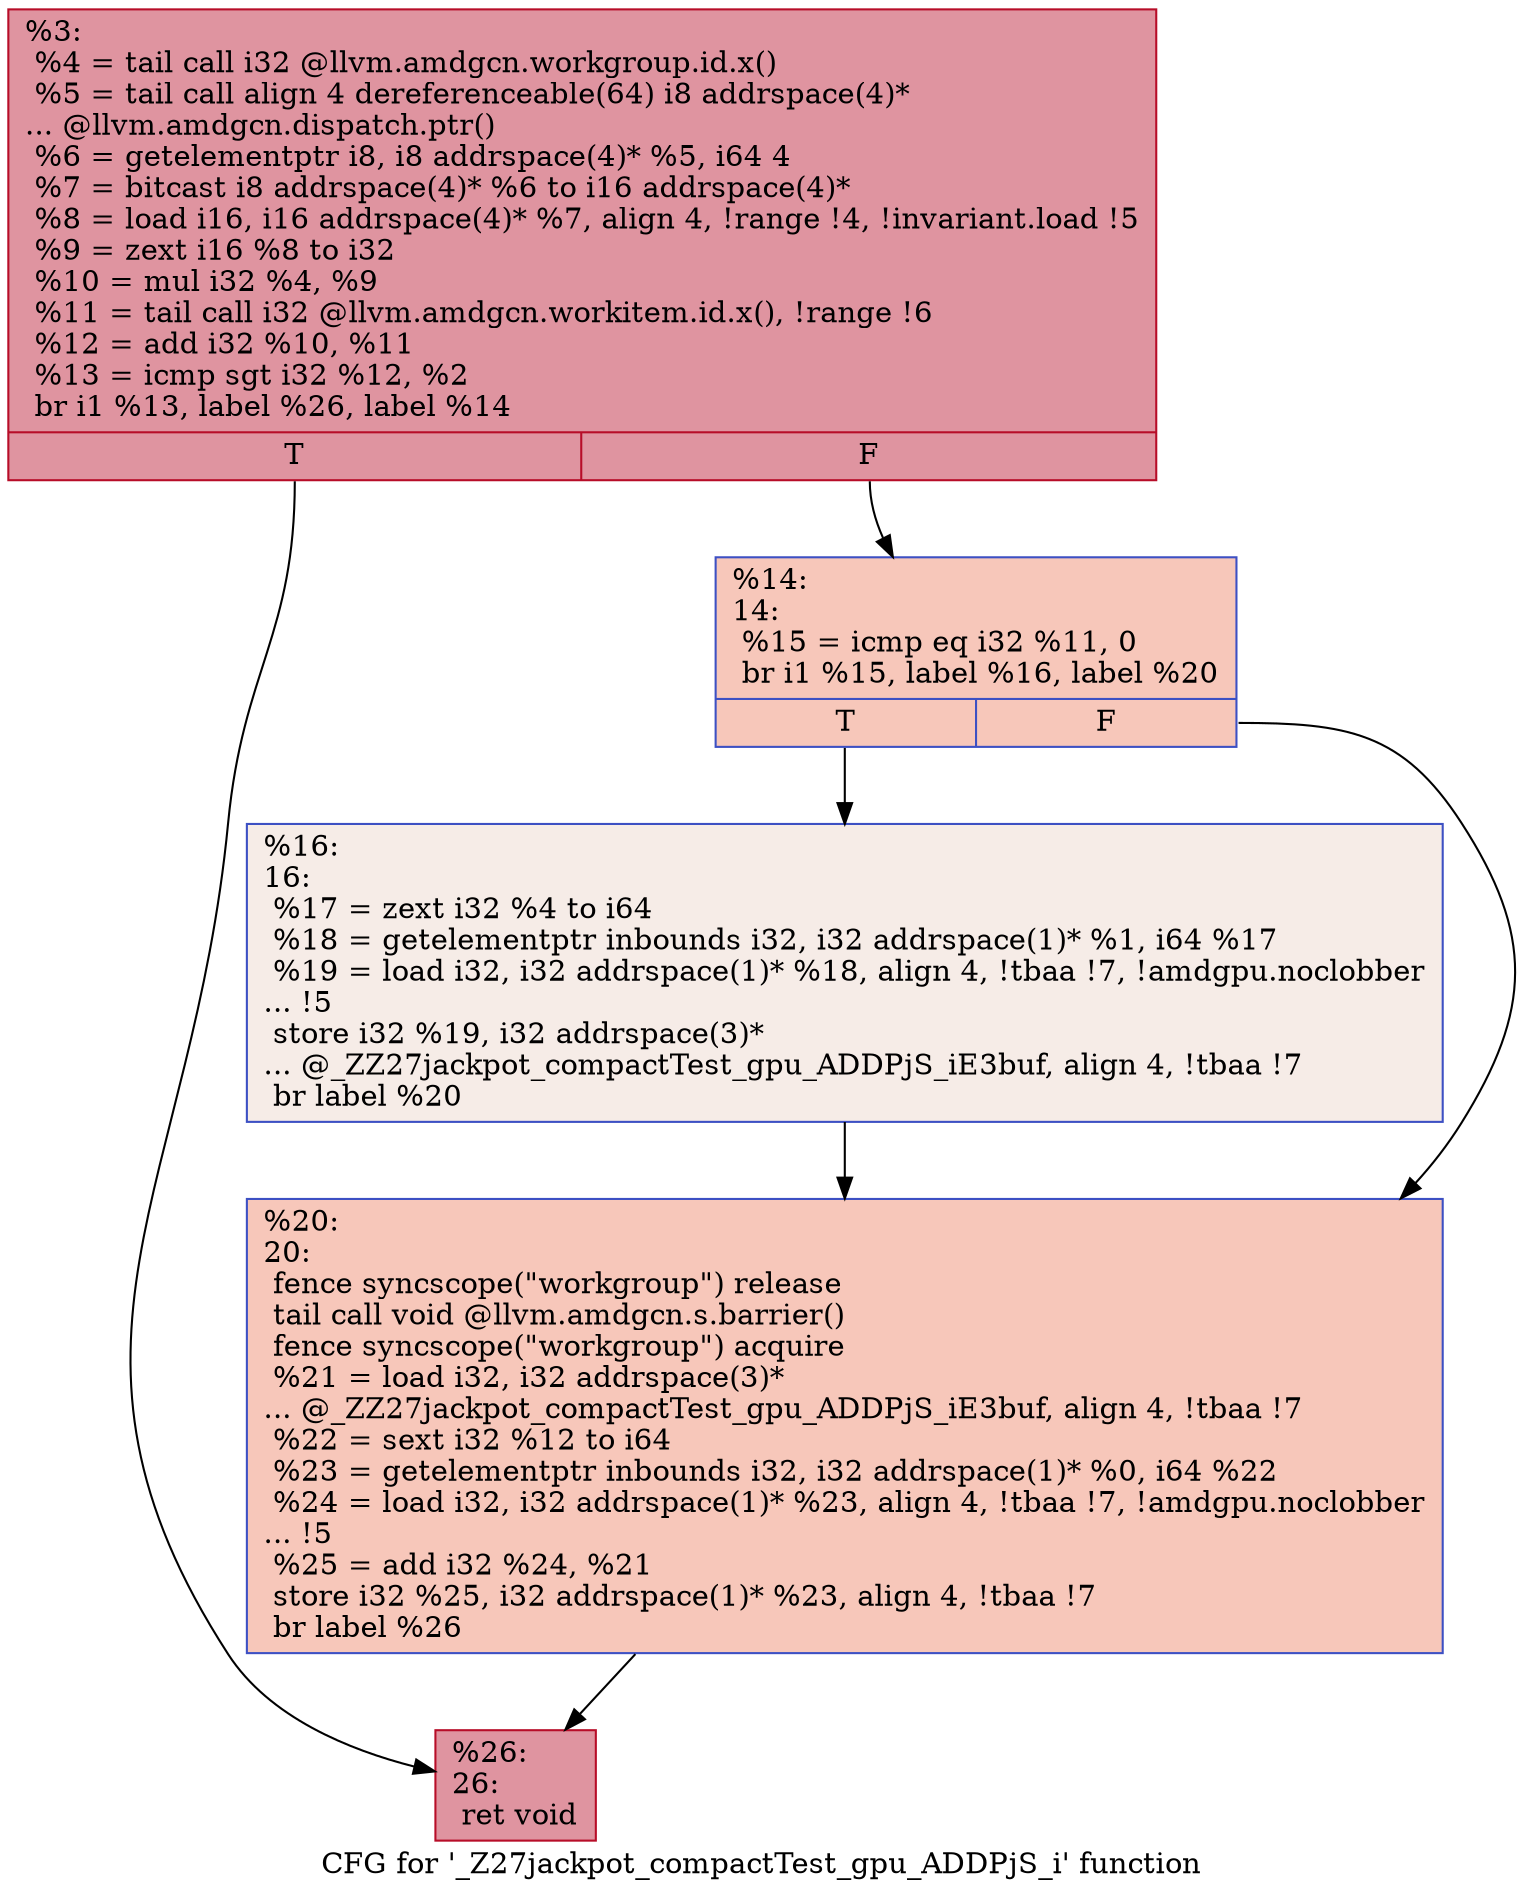digraph "CFG for '_Z27jackpot_compactTest_gpu_ADDPjS_i' function" {
	label="CFG for '_Z27jackpot_compactTest_gpu_ADDPjS_i' function";

	Node0x611f850 [shape=record,color="#b70d28ff", style=filled, fillcolor="#b70d2870",label="{%3:\l  %4 = tail call i32 @llvm.amdgcn.workgroup.id.x()\l  %5 = tail call align 4 dereferenceable(64) i8 addrspace(4)*\l... @llvm.amdgcn.dispatch.ptr()\l  %6 = getelementptr i8, i8 addrspace(4)* %5, i64 4\l  %7 = bitcast i8 addrspace(4)* %6 to i16 addrspace(4)*\l  %8 = load i16, i16 addrspace(4)* %7, align 4, !range !4, !invariant.load !5\l  %9 = zext i16 %8 to i32\l  %10 = mul i32 %4, %9\l  %11 = tail call i32 @llvm.amdgcn.workitem.id.x(), !range !6\l  %12 = add i32 %10, %11\l  %13 = icmp sgt i32 %12, %2\l  br i1 %13, label %26, label %14\l|{<s0>T|<s1>F}}"];
	Node0x611f850:s0 -> Node0x6121790;
	Node0x611f850:s1 -> Node0x6121820;
	Node0x6121820 [shape=record,color="#3d50c3ff", style=filled, fillcolor="#ec7f6370",label="{%14:\l14:                                               \l  %15 = icmp eq i32 %11, 0\l  br i1 %15, label %16, label %20\l|{<s0>T|<s1>F}}"];
	Node0x6121820:s0 -> Node0x61219f0;
	Node0x6121820:s1 -> Node0x6121a40;
	Node0x61219f0 [shape=record,color="#3d50c3ff", style=filled, fillcolor="#ead5c970",label="{%16:\l16:                                               \l  %17 = zext i32 %4 to i64\l  %18 = getelementptr inbounds i32, i32 addrspace(1)* %1, i64 %17\l  %19 = load i32, i32 addrspace(1)* %18, align 4, !tbaa !7, !amdgpu.noclobber\l... !5\l  store i32 %19, i32 addrspace(3)*\l... @_ZZ27jackpot_compactTest_gpu_ADDPjS_iE3buf, align 4, !tbaa !7\l  br label %20\l}"];
	Node0x61219f0 -> Node0x6121a40;
	Node0x6121a40 [shape=record,color="#3d50c3ff", style=filled, fillcolor="#ec7f6370",label="{%20:\l20:                                               \l  fence syncscope(\"workgroup\") release\l  tail call void @llvm.amdgcn.s.barrier()\l  fence syncscope(\"workgroup\") acquire\l  %21 = load i32, i32 addrspace(3)*\l... @_ZZ27jackpot_compactTest_gpu_ADDPjS_iE3buf, align 4, !tbaa !7\l  %22 = sext i32 %12 to i64\l  %23 = getelementptr inbounds i32, i32 addrspace(1)* %0, i64 %22\l  %24 = load i32, i32 addrspace(1)* %23, align 4, !tbaa !7, !amdgpu.noclobber\l... !5\l  %25 = add i32 %24, %21\l  store i32 %25, i32 addrspace(1)* %23, align 4, !tbaa !7\l  br label %26\l}"];
	Node0x6121a40 -> Node0x6121790;
	Node0x6121790 [shape=record,color="#b70d28ff", style=filled, fillcolor="#b70d2870",label="{%26:\l26:                                               \l  ret void\l}"];
}
